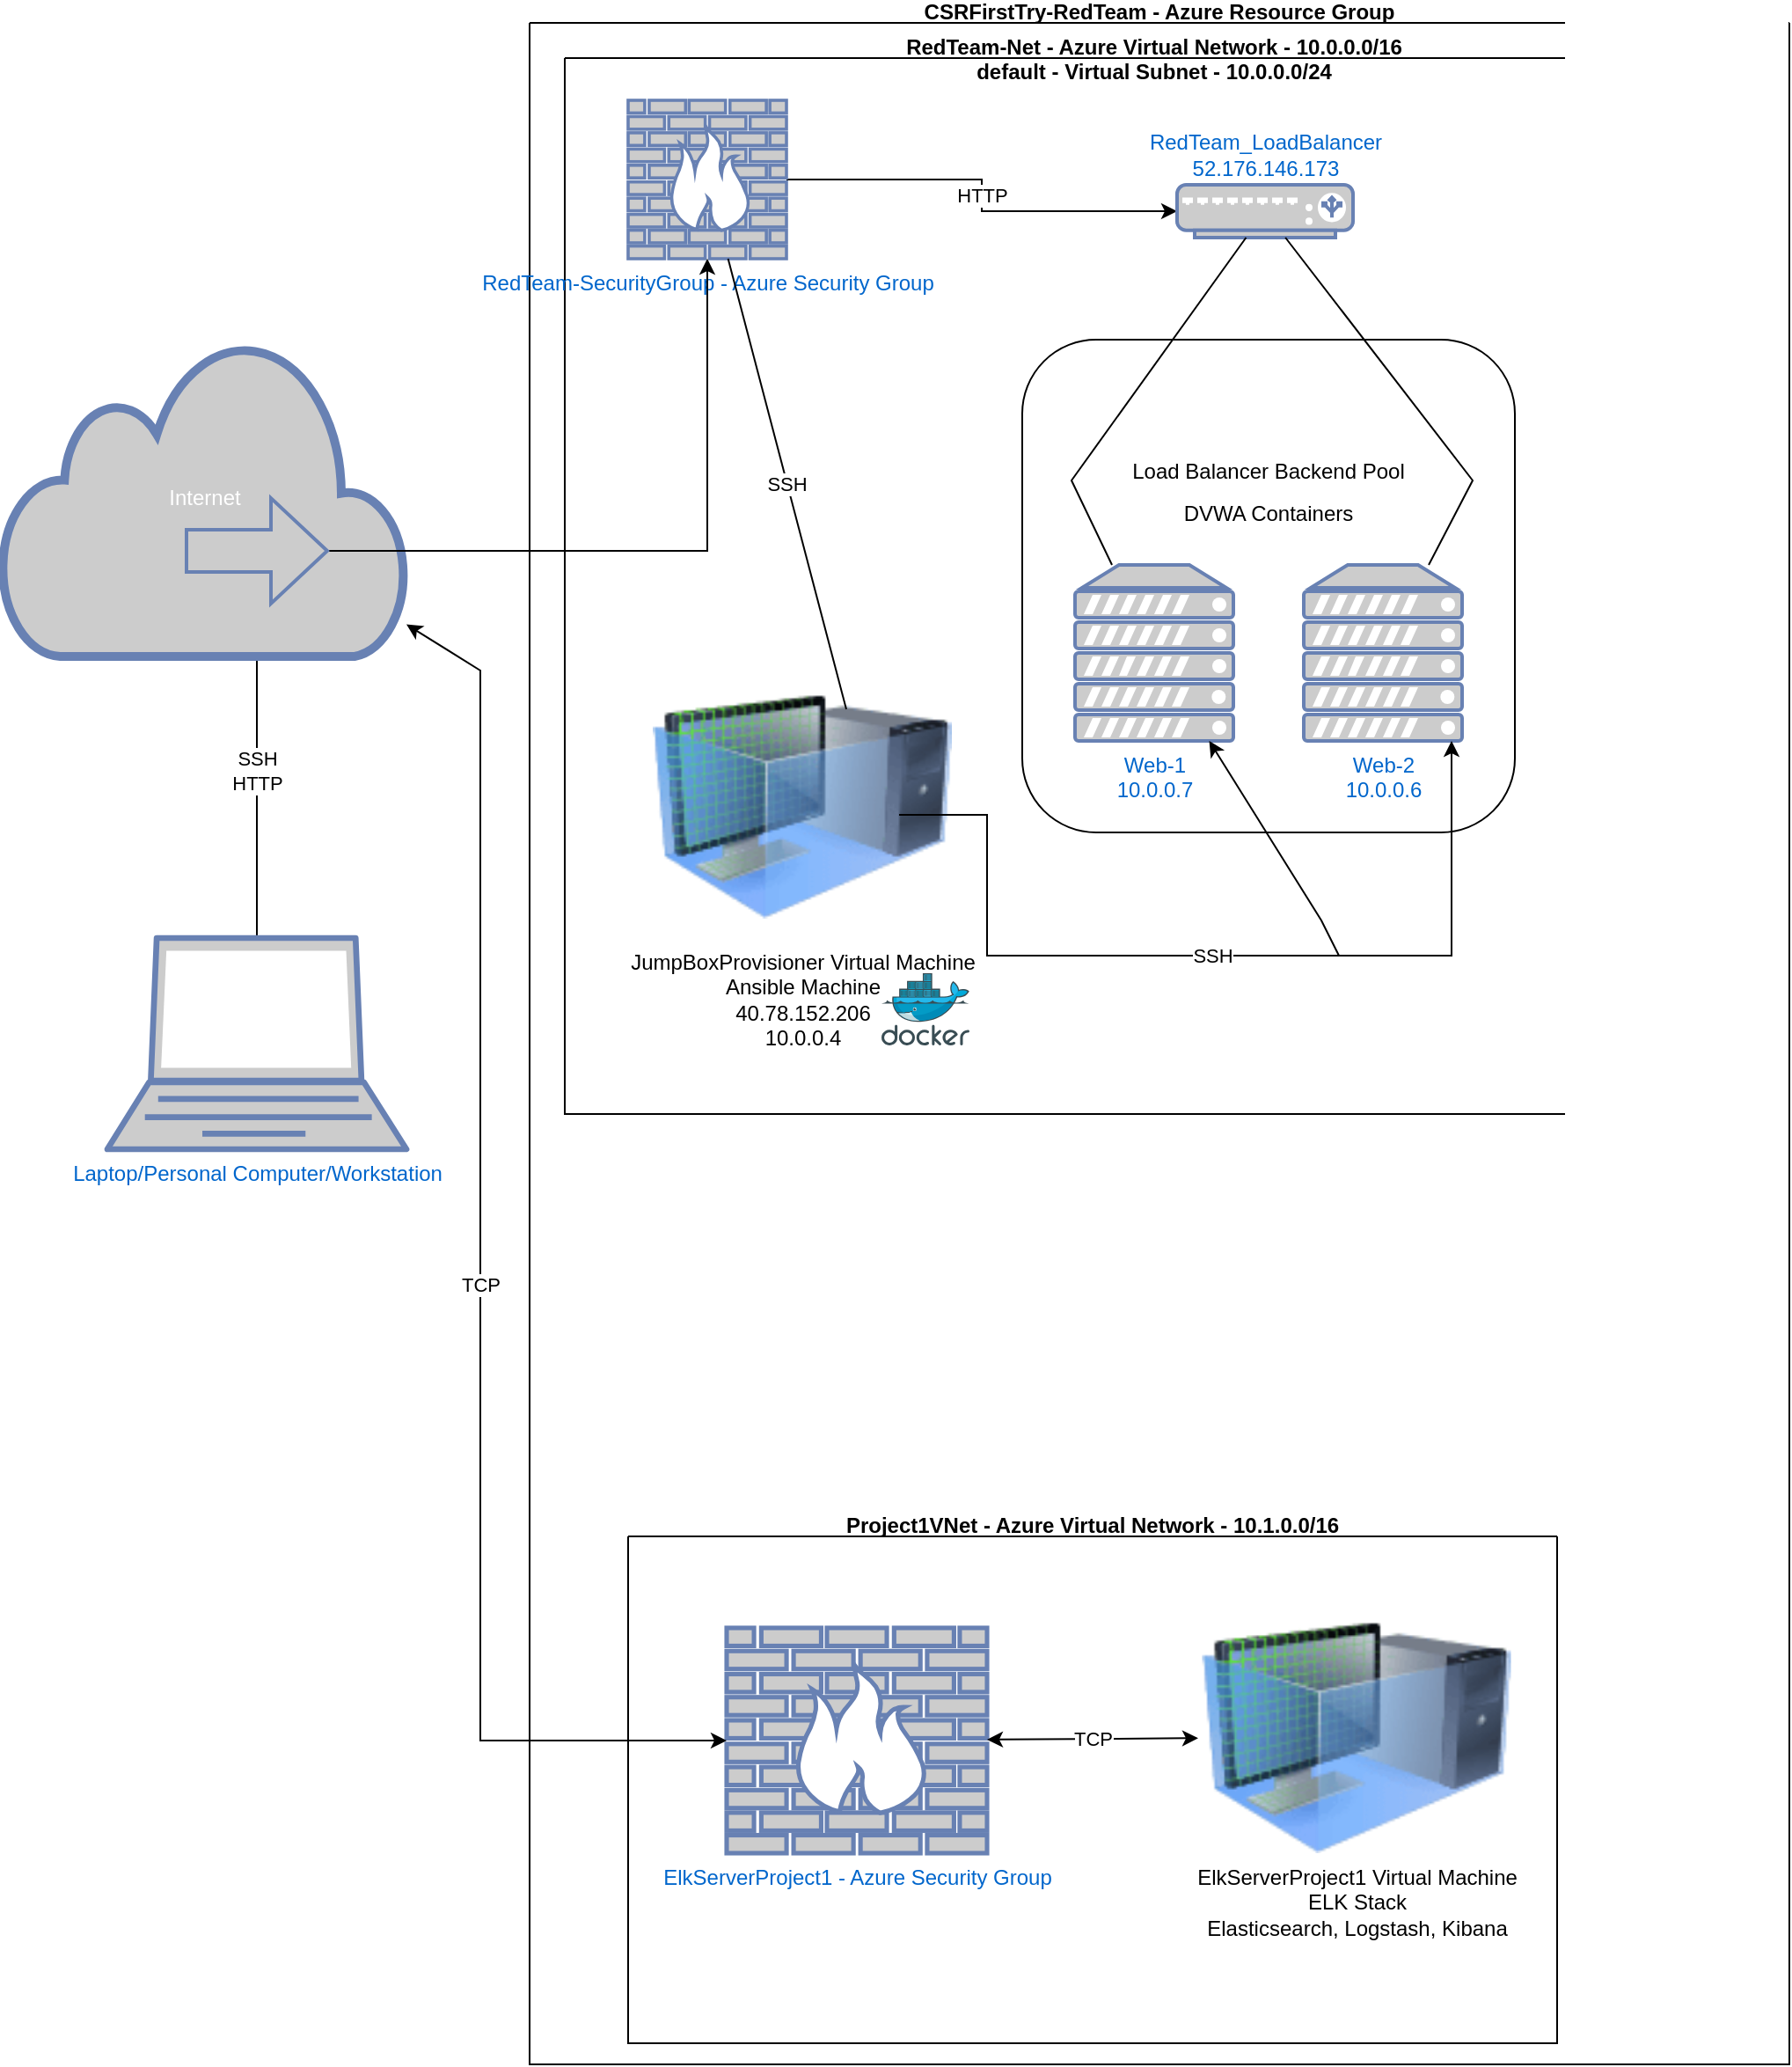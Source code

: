 <mxfile version="15.6.6" type="google"><diagram id="7K2ysbSGonIri0RvX6T_" name="Page-1"><mxGraphModel dx="1395" dy="936" grid="1" gridSize="12" guides="1" tooltips="1" connect="1" arrows="1" fold="1" page="1" pageScale="1" pageWidth="1200" pageHeight="1600" math="0" shadow="0"><root><mxCell id="0"/><mxCell id="1" parent="0"/><mxCell id="n7z4bAm-zsfdgLcZvsMq-1" value="CSRFirstTry-RedTeam - Azure Resource Group&#10;" style="swimlane;startSize=0;fillColor=default;strokeColor=default;fontColor=default;" parent="1" vertex="1" collapsed="1"><mxGeometry x="340" y="100" width="716" height="1160" as="geometry"><mxRectangle x="450" y="310" width="200" height="200" as="alternateBounds"/></mxGeometry></mxCell><mxCell id="n7z4bAm-zsfdgLcZvsMq-9" value="" style="shape=waypoint;size=6;pointerEvents=1;points=[];fillColor=#CCCCCC;resizable=0;rotatable=0;perimeter=centerPerimeter;snapToPoint=1;fontColor=#0066CC;verticalAlign=top;strokeColor=#6881B3;strokeWidth=2;gradientDirection=north;" parent="n7z4bAm-zsfdgLcZvsMq-1" vertex="1"><mxGeometry x="-16" y="280" width="40" height="40" as="geometry"/></mxCell><mxCell id="4uhVMxXF1z17GRwC8H6B-3" value="RedTeam-Net - Azure Virtual Network - 10.0.0.0/16&#10;default - Virtual Subnet - 10.0.0.0/24" style="swimlane;startSize=0;" vertex="1" parent="n7z4bAm-zsfdgLcZvsMq-1"><mxGeometry x="-28" y="370" width="670" height="600" as="geometry"/></mxCell><mxCell id="4uhVMxXF1z17GRwC8H6B-4" value="HTTP" style="edgeStyle=orthogonalEdgeStyle;rounded=0;orthogonalLoop=1;jettySize=auto;html=1;" edge="1" parent="4uhVMxXF1z17GRwC8H6B-3" source="4uhVMxXF1z17GRwC8H6B-5" target="4uhVMxXF1z17GRwC8H6B-6"><mxGeometry relative="1" as="geometry"><mxPoint x="350" y="265" as="targetPoint"/></mxGeometry></mxCell><mxCell id="4uhVMxXF1z17GRwC8H6B-5" value="RedTeam-SecurityGroup - Azure Security Group" style="fontColor=#0066CC;verticalAlign=top;verticalLabelPosition=bottom;labelPosition=center;align=center;html=1;outlineConnect=0;fillColor=#CCCCCC;strokeColor=#6881B3;gradientColor=none;gradientDirection=north;strokeWidth=2;shape=mxgraph.networks.firewall;" vertex="1" parent="4uhVMxXF1z17GRwC8H6B-3"><mxGeometry x="36" y="24" width="90" height="90" as="geometry"/></mxCell><mxCell id="4uhVMxXF1z17GRwC8H6B-6" value="RedTeam_LoadBalancer&lt;br&gt;52.176.146.173" style="fontColor=#0066CC;verticalAlign=bottom;verticalLabelPosition=top;labelPosition=center;align=center;html=1;outlineConnect=0;fillColor=#CCCCCC;strokeColor=#6881B3;gradientColor=none;gradientDirection=north;strokeWidth=2;shape=mxgraph.networks.load_balancer;" vertex="1" parent="4uhVMxXF1z17GRwC8H6B-3"><mxGeometry x="348" y="72" width="100" height="30" as="geometry"/></mxCell><mxCell id="4uhVMxXF1z17GRwC8H6B-7" value="&lt;p style=&quot;line-height: 0&quot;&gt;Load Balancer Backend Pool&lt;/p&gt;&lt;p style=&quot;line-height: 0&quot;&gt;&lt;br&gt;&lt;/p&gt;&lt;p style=&quot;line-height: 0&quot;&gt;DVWA Containers&lt;/p&gt;&lt;p style=&quot;line-height: 0&quot;&gt;&lt;br&gt;&lt;/p&gt;&lt;p style=&quot;line-height: 0&quot;&gt;&lt;br&gt;&lt;/p&gt;&lt;p style=&quot;line-height: 0&quot;&gt;&lt;br&gt;&lt;/p&gt;&lt;p style=&quot;line-height: 0&quot;&gt;&lt;br&gt;&lt;/p&gt;&lt;p style=&quot;line-height: 0&quot;&gt;&lt;br&gt;&lt;/p&gt;&lt;p style=&quot;line-height: 0&quot;&gt;&lt;br&gt;&lt;/p&gt;&lt;p style=&quot;line-height: 0&quot;&gt;&lt;br&gt;&lt;/p&gt;&lt;p style=&quot;line-height: 0&quot;&gt;&lt;br&gt;&lt;/p&gt;&lt;p style=&quot;line-height: 0&quot;&gt;&lt;br&gt;&lt;/p&gt;" style="rounded=1;whiteSpace=wrap;html=1;labelPosition=center;verticalLabelPosition=middle;align=center;verticalAlign=middle;fillColor=default;strokeColor=default;fontColor=default;" vertex="1" parent="4uhVMxXF1z17GRwC8H6B-3"><mxGeometry x="260" y="160" width="280" height="280" as="geometry"/></mxCell><mxCell id="4uhVMxXF1z17GRwC8H6B-8" value="JumpBoxProvisioner Virtual Machine&lt;br&gt;Ansible Machine&lt;br&gt;40.78.152.206&lt;br&gt;10.0.0.4" style="image;html=1;image=img/lib/clip_art/computers/Virtual_Machine_128x128.png" vertex="1" parent="4uhVMxXF1z17GRwC8H6B-3"><mxGeometry x="50" y="350" width="170" height="150" as="geometry"/></mxCell><mxCell id="4uhVMxXF1z17GRwC8H6B-9" value="Web-1&lt;br&gt;10.0.0.7" style="fontColor=#0066CC;verticalAlign=top;verticalLabelPosition=bottom;labelPosition=center;align=center;html=1;outlineConnect=0;fillColor=#CCCCCC;strokeColor=#6881B3;gradientColor=none;gradientDirection=north;strokeWidth=2;shape=mxgraph.networks.server;" vertex="1" parent="4uhVMxXF1z17GRwC8H6B-3"><mxGeometry x="290" y="288" width="90" height="100" as="geometry"/></mxCell><mxCell id="4uhVMxXF1z17GRwC8H6B-10" value="Web-2&lt;br&gt;10.0.0.6" style="fontColor=#0066CC;verticalAlign=top;verticalLabelPosition=bottom;labelPosition=center;align=center;html=1;outlineConnect=0;fillColor=#CCCCCC;strokeColor=#6881B3;gradientColor=none;gradientDirection=north;strokeWidth=2;shape=mxgraph.networks.server;" vertex="1" parent="4uhVMxXF1z17GRwC8H6B-3"><mxGeometry x="420" y="288" width="90" height="100" as="geometry"/></mxCell><mxCell id="4uhVMxXF1z17GRwC8H6B-11" value="" style="endArrow=none;html=1;rounded=0;strokeColor=default;labelBackgroundColor=default;fontColor=default;" edge="1" parent="4uhVMxXF1z17GRwC8H6B-3" source="4uhVMxXF1z17GRwC8H6B-9" target="4uhVMxXF1z17GRwC8H6B-6"><mxGeometry width="50" height="50" relative="1" as="geometry"><mxPoint x="160" y="420" as="sourcePoint"/><mxPoint x="210" y="370" as="targetPoint"/><Array as="points"><mxPoint x="288" y="240"/></Array></mxGeometry></mxCell><mxCell id="4uhVMxXF1z17GRwC8H6B-12" value="" style="endArrow=none;html=1;rounded=0;strokeColor=default;labelBackgroundColor=default;fontColor=default;" edge="1" parent="4uhVMxXF1z17GRwC8H6B-3" source="4uhVMxXF1z17GRwC8H6B-10" target="4uhVMxXF1z17GRwC8H6B-6"><mxGeometry width="50" height="50" relative="1" as="geometry"><mxPoint x="580" y="380" as="sourcePoint"/><mxPoint x="630" y="330" as="targetPoint"/><Array as="points"><mxPoint x="516" y="240"/></Array></mxGeometry></mxCell><mxCell id="4uhVMxXF1z17GRwC8H6B-13" value="SSH" style="edgeStyle=segmentEdgeStyle;endArrow=classic;html=1;rounded=0;strokeColor=default;labelBackgroundColor=default;fontColor=default;" edge="1" parent="4uhVMxXF1z17GRwC8H6B-3" target="4uhVMxXF1z17GRwC8H6B-10"><mxGeometry width="50" height="50" relative="1" as="geometry"><mxPoint x="190" y="430" as="sourcePoint"/><mxPoint x="240" y="380" as="targetPoint"/><Array as="points"><mxPoint x="240" y="430"/><mxPoint x="240" y="510"/><mxPoint x="504" y="510"/></Array></mxGeometry></mxCell><mxCell id="4uhVMxXF1z17GRwC8H6B-14" value="" style="sketch=0;aspect=fixed;html=1;points=[];align=center;image;fontSize=12;image=img/lib/mscae/Docker.svg;" vertex="1" parent="4uhVMxXF1z17GRwC8H6B-3"><mxGeometry x="180" y="520" width="50" height="41" as="geometry"/></mxCell><mxCell id="4uhVMxXF1z17GRwC8H6B-16" value="" style="swimlane;startSize=0;fontColor=default;strokeColor=default;fillColor=default;" vertex="1" parent="n7z4bAm-zsfdgLcZvsMq-1"><mxGeometry x="20" y="644" width="200" height="200" as="geometry"/></mxCell><mxCell id="4uhVMxXF1z17GRwC8H6B-17" value="" style="swimlane;startSize=0;fontColor=default;strokeColor=default;fillColor=default;" vertex="1" parent="n7z4bAm-zsfdgLcZvsMq-1"><mxGeometry x="20" y="656" width="200" height="200" as="geometry"/></mxCell><mxCell id="4uhVMxXF1z17GRwC8H6B-18" value="" style="swimlane;startSize=0;fontColor=default;strokeColor=default;fillColor=default;" vertex="1" parent="n7z4bAm-zsfdgLcZvsMq-1"><mxGeometry x="140" y="656" width="200" height="200" as="geometry"/></mxCell><mxCell id="n7z4bAm-zsfdgLcZvsMq-3" value="RedTeam-Net - Azure Virtual Network - 10.0.0.0/16&#10;default - Virtual Subnet - 10.0.0.0/24" style="swimlane;startSize=0;fillColor=default;strokeColor=default;fontColor=default;" parent="1" vertex="1"><mxGeometry x="360" y="120" width="670" height="600" as="geometry"/></mxCell><mxCell id="n7z4bAm-zsfdgLcZvsMq-15" value="HTTP" style="edgeStyle=orthogonalEdgeStyle;rounded=0;orthogonalLoop=1;jettySize=auto;html=1;" parent="n7z4bAm-zsfdgLcZvsMq-3" source="n7z4bAm-zsfdgLcZvsMq-11" target="n7z4bAm-zsfdgLcZvsMq-12" edge="1"><mxGeometry relative="1" as="geometry"><mxPoint x="350" y="265" as="targetPoint"/></mxGeometry></mxCell><mxCell id="n7z4bAm-zsfdgLcZvsMq-11" value="RedTeam-SecurityGroup - Azure Security Group" style="fontColor=#0066CC;verticalAlign=top;verticalLabelPosition=bottom;labelPosition=center;align=center;html=1;outlineConnect=0;fillColor=#CCCCCC;strokeColor=#6881B3;gradientColor=none;gradientDirection=north;strokeWidth=2;shape=mxgraph.networks.firewall;" parent="n7z4bAm-zsfdgLcZvsMq-3" vertex="1"><mxGeometry x="36" y="24" width="90" height="90" as="geometry"/></mxCell><mxCell id="n7z4bAm-zsfdgLcZvsMq-12" value="RedTeam_LoadBalancer&lt;br&gt;52.176.146.173" style="fontColor=#0066CC;verticalAlign=bottom;verticalLabelPosition=top;labelPosition=center;align=center;html=1;outlineConnect=0;fillColor=#CCCCCC;strokeColor=#6881B3;gradientColor=none;gradientDirection=north;strokeWidth=2;shape=mxgraph.networks.load_balancer;" parent="n7z4bAm-zsfdgLcZvsMq-3" vertex="1"><mxGeometry x="348" y="72" width="100" height="30" as="geometry"/></mxCell><mxCell id="n7z4bAm-zsfdgLcZvsMq-17" value="&lt;p style=&quot;line-height: 0&quot;&gt;Load Balancer Backend Pool&lt;/p&gt;&lt;p style=&quot;line-height: 0&quot;&gt;&lt;br&gt;&lt;/p&gt;&lt;p style=&quot;line-height: 0&quot;&gt;DVWA Containers&lt;/p&gt;&lt;p style=&quot;line-height: 0&quot;&gt;&lt;br&gt;&lt;/p&gt;&lt;p style=&quot;line-height: 0&quot;&gt;&lt;br&gt;&lt;/p&gt;&lt;p style=&quot;line-height: 0&quot;&gt;&lt;br&gt;&lt;/p&gt;&lt;p style=&quot;line-height: 0&quot;&gt;&lt;br&gt;&lt;/p&gt;&lt;p style=&quot;line-height: 0&quot;&gt;&lt;br&gt;&lt;/p&gt;&lt;p style=&quot;line-height: 0&quot;&gt;&lt;br&gt;&lt;/p&gt;&lt;p style=&quot;line-height: 0&quot;&gt;&lt;br&gt;&lt;/p&gt;&lt;p style=&quot;line-height: 0&quot;&gt;&lt;br&gt;&lt;/p&gt;&lt;p style=&quot;line-height: 0&quot;&gt;&lt;br&gt;&lt;/p&gt;" style="rounded=1;whiteSpace=wrap;html=1;labelPosition=center;verticalLabelPosition=middle;align=center;verticalAlign=middle;fillColor=default;strokeColor=default;fontColor=default;" parent="n7z4bAm-zsfdgLcZvsMq-3" vertex="1"><mxGeometry x="260" y="160" width="280" height="280" as="geometry"/></mxCell><mxCell id="n7z4bAm-zsfdgLcZvsMq-18" value="JumpBoxProvisioner Virtual Machine&lt;br&gt;Ansible Machine&lt;br&gt;40.78.152.206&lt;br&gt;10.0.0.4" style="image;html=1;image=img/lib/clip_art/computers/Virtual_Machine_128x128.png" parent="n7z4bAm-zsfdgLcZvsMq-3" vertex="1"><mxGeometry x="50" y="350" width="170" height="150" as="geometry"/></mxCell><mxCell id="n7z4bAm-zsfdgLcZvsMq-19" value="Web-1&lt;br&gt;10.0.0.7" style="fontColor=#0066CC;verticalAlign=top;verticalLabelPosition=bottom;labelPosition=center;align=center;html=1;outlineConnect=0;fillColor=#CCCCCC;strokeColor=#6881B3;gradientColor=none;gradientDirection=north;strokeWidth=2;shape=mxgraph.networks.server;" parent="n7z4bAm-zsfdgLcZvsMq-3" vertex="1"><mxGeometry x="290" y="288" width="90" height="100" as="geometry"/></mxCell><mxCell id="n7z4bAm-zsfdgLcZvsMq-20" value="Web-2&lt;br&gt;10.0.0.6" style="fontColor=#0066CC;verticalAlign=top;verticalLabelPosition=bottom;labelPosition=center;align=center;html=1;outlineConnect=0;fillColor=#CCCCCC;strokeColor=#6881B3;gradientColor=none;gradientDirection=north;strokeWidth=2;shape=mxgraph.networks.server;" parent="n7z4bAm-zsfdgLcZvsMq-3" vertex="1"><mxGeometry x="420" y="288" width="90" height="100" as="geometry"/></mxCell><mxCell id="n7z4bAm-zsfdgLcZvsMq-22" value="" style="endArrow=none;html=1;rounded=0;strokeColor=default;labelBackgroundColor=default;fontColor=default;" parent="n7z4bAm-zsfdgLcZvsMq-3" source="n7z4bAm-zsfdgLcZvsMq-19" target="n7z4bAm-zsfdgLcZvsMq-12" edge="1"><mxGeometry width="50" height="50" relative="1" as="geometry"><mxPoint x="160" y="420" as="sourcePoint"/><mxPoint x="210" y="370" as="targetPoint"/><Array as="points"><mxPoint x="288" y="240"/></Array></mxGeometry></mxCell><mxCell id="n7z4bAm-zsfdgLcZvsMq-21" value="" style="endArrow=none;html=1;rounded=0;strokeColor=default;labelBackgroundColor=default;fontColor=default;" parent="n7z4bAm-zsfdgLcZvsMq-3" target="n7z4bAm-zsfdgLcZvsMq-12" edge="1" source="n7z4bAm-zsfdgLcZvsMq-20"><mxGeometry width="50" height="50" relative="1" as="geometry"><mxPoint x="580" y="380" as="sourcePoint"/><mxPoint x="630" y="330" as="targetPoint"/><Array as="points"><mxPoint x="516" y="240"/></Array></mxGeometry></mxCell><mxCell id="n7z4bAm-zsfdgLcZvsMq-34" value="SSH" style="edgeStyle=segmentEdgeStyle;endArrow=classic;html=1;rounded=0;strokeColor=default;labelBackgroundColor=default;fontColor=default;" parent="n7z4bAm-zsfdgLcZvsMq-3" target="n7z4bAm-zsfdgLcZvsMq-20" edge="1"><mxGeometry width="50" height="50" relative="1" as="geometry"><mxPoint x="190" y="430" as="sourcePoint"/><mxPoint x="240" y="380" as="targetPoint"/><Array as="points"><mxPoint x="240" y="430"/><mxPoint x="240" y="510"/><mxPoint x="504" y="510"/></Array></mxGeometry></mxCell><mxCell id="n7z4bAm-zsfdgLcZvsMq-38" value="" style="sketch=0;aspect=fixed;html=1;points=[];align=center;image;fontSize=12;image=img/lib/mscae/Docker.svg;" parent="n7z4bAm-zsfdgLcZvsMq-3" vertex="1"><mxGeometry x="180" y="520" width="50" height="41" as="geometry"/></mxCell><mxCell id="n7z4bAm-zsfdgLcZvsMq-8" value="SSH&lt;br&gt;HTTP" style="edgeStyle=orthogonalEdgeStyle;rounded=0;orthogonalLoop=1;jettySize=auto;html=1;" parent="1" source="n7z4bAm-zsfdgLcZvsMq-5" target="n7z4bAm-zsfdgLcZvsMq-7" edge="1"><mxGeometry relative="1" as="geometry"/></mxCell><mxCell id="n7z4bAm-zsfdgLcZvsMq-5" value="Laptop/Personal Computer/Workstation" style="fontColor=#0066CC;verticalAlign=top;verticalLabelPosition=bottom;labelPosition=center;align=center;html=1;outlineConnect=0;fillColor=#CCCCCC;strokeColor=#6881B3;gradientColor=none;gradientDirection=north;strokeWidth=2;shape=mxgraph.networks.laptop;" parent="1" vertex="1"><mxGeometry x="100" y="620" width="170" height="120" as="geometry"/></mxCell><mxCell id="n7z4bAm-zsfdgLcZvsMq-6" value="Internet" style="html=1;outlineConnect=0;fillColor=#CCCCCC;strokeColor=#6881B3;gradientColor=none;gradientDirection=north;strokeWidth=2;shape=mxgraph.networks.cloud;fontColor=#ffffff;" parent="1" vertex="1"><mxGeometry x="40" y="280" width="230" height="180" as="geometry"/></mxCell><mxCell id="n7z4bAm-zsfdgLcZvsMq-10" value="" style="edgeStyle=orthogonalEdgeStyle;rounded=0;orthogonalLoop=1;jettySize=auto;html=1;" parent="1" source="n7z4bAm-zsfdgLcZvsMq-7" target="n7z4bAm-zsfdgLcZvsMq-11" edge="1"><mxGeometry relative="1" as="geometry"/></mxCell><mxCell id="n7z4bAm-zsfdgLcZvsMq-7" value="" style="shape=singleArrow;whiteSpace=wrap;html=1;arrowWidth=0.4;arrowSize=0.4;fontColor=#0066CC;verticalAlign=top;strokeColor=#6881B3;strokeWidth=2;fillColor=#CCCCCC;gradientDirection=north;" parent="1" vertex="1"><mxGeometry x="145" y="370" width="80" height="60" as="geometry"/></mxCell><mxCell id="n7z4bAm-zsfdgLcZvsMq-36" value="" style="endArrow=classic;html=1;rounded=0;" parent="1" target="n7z4bAm-zsfdgLcZvsMq-19" edge="1"><mxGeometry width="50" height="50" relative="1" as="geometry"><mxPoint x="800" y="630" as="sourcePoint"/><mxPoint x="570" y="440" as="targetPoint"/><Array as="points"><mxPoint x="790" y="610"/></Array></mxGeometry></mxCell><mxCell id="n7z4bAm-zsfdgLcZvsMq-37" value="SSH" style="endArrow=none;html=1;rounded=0;" parent="1" target="n7z4bAm-zsfdgLcZvsMq-11" edge="1"><mxGeometry width="50" height="50" relative="1" as="geometry"><mxPoint x="520" y="490" as="sourcePoint"/><mxPoint x="570" y="440" as="targetPoint"/></mxGeometry></mxCell><mxCell id="4uhVMxXF1z17GRwC8H6B-19" value="Project1VNet - Azure Virtual Network - 10.1.0.0/16&#10;" style="swimlane;startSize=0;fontColor=default;strokeColor=default;fillColor=default;" vertex="1" parent="1"><mxGeometry x="396" y="960" width="528" height="288" as="geometry"/></mxCell><mxCell id="4uhVMxXF1z17GRwC8H6B-23" value="ElkServerProject1 Virtual Machine&lt;br&gt;ELK Stack&lt;br&gt;Elasticsearch, Logstash, Kibana" style="image;html=1;image=img/lib/clip_art/computers/Virtual_Machine_128x128.png;fontColor=default;strokeColor=default;fillColor=default;labelBackgroundColor=default;" vertex="1" parent="4uhVMxXF1z17GRwC8H6B-19"><mxGeometry x="324" y="48" width="180" height="132" as="geometry"/></mxCell><mxCell id="4uhVMxXF1z17GRwC8H6B-24" value="ElkServerProject1 - Azure Security Group" style="fontColor=#0066CC;verticalAlign=top;verticalLabelPosition=bottom;labelPosition=center;align=center;html=1;outlineConnect=0;fillColor=#CCCCCC;strokeColor=#6881B3;gradientColor=none;gradientDirection=north;strokeWidth=2;shape=mxgraph.networks.firewall;labelBackgroundColor=default;" vertex="1" parent="4uhVMxXF1z17GRwC8H6B-19"><mxGeometry x="56" y="52" width="148" height="128" as="geometry"/></mxCell><mxCell id="4uhVMxXF1z17GRwC8H6B-25" value="TCP" style="endArrow=classic;startArrow=classic;html=1;rounded=0;labelBackgroundColor=default;fontColor=default;strokeColor=default;" edge="1" parent="4uhVMxXF1z17GRwC8H6B-19" source="4uhVMxXF1z17GRwC8H6B-24" target="4uhVMxXF1z17GRwC8H6B-23"><mxGeometry width="50" height="50" relative="1" as="geometry"><mxPoint x="-540" y="74" as="sourcePoint"/><mxPoint x="-490" y="24" as="targetPoint"/></mxGeometry></mxCell><mxCell id="4uhVMxXF1z17GRwC8H6B-26" value="TCP" style="endArrow=classic;startArrow=classic;html=1;rounded=0;labelBackgroundColor=default;fontColor=default;strokeColor=default;" edge="1" parent="1" source="4uhVMxXF1z17GRwC8H6B-24" target="n7z4bAm-zsfdgLcZvsMq-6"><mxGeometry width="50" height="50" relative="1" as="geometry"><mxPoint x="864" y="818" as="sourcePoint"/><mxPoint x="914" y="768" as="targetPoint"/><Array as="points"><mxPoint x="312" y="1076"/><mxPoint x="312" y="468"/></Array></mxGeometry></mxCell></root></mxGraphModel></diagram></mxfile>